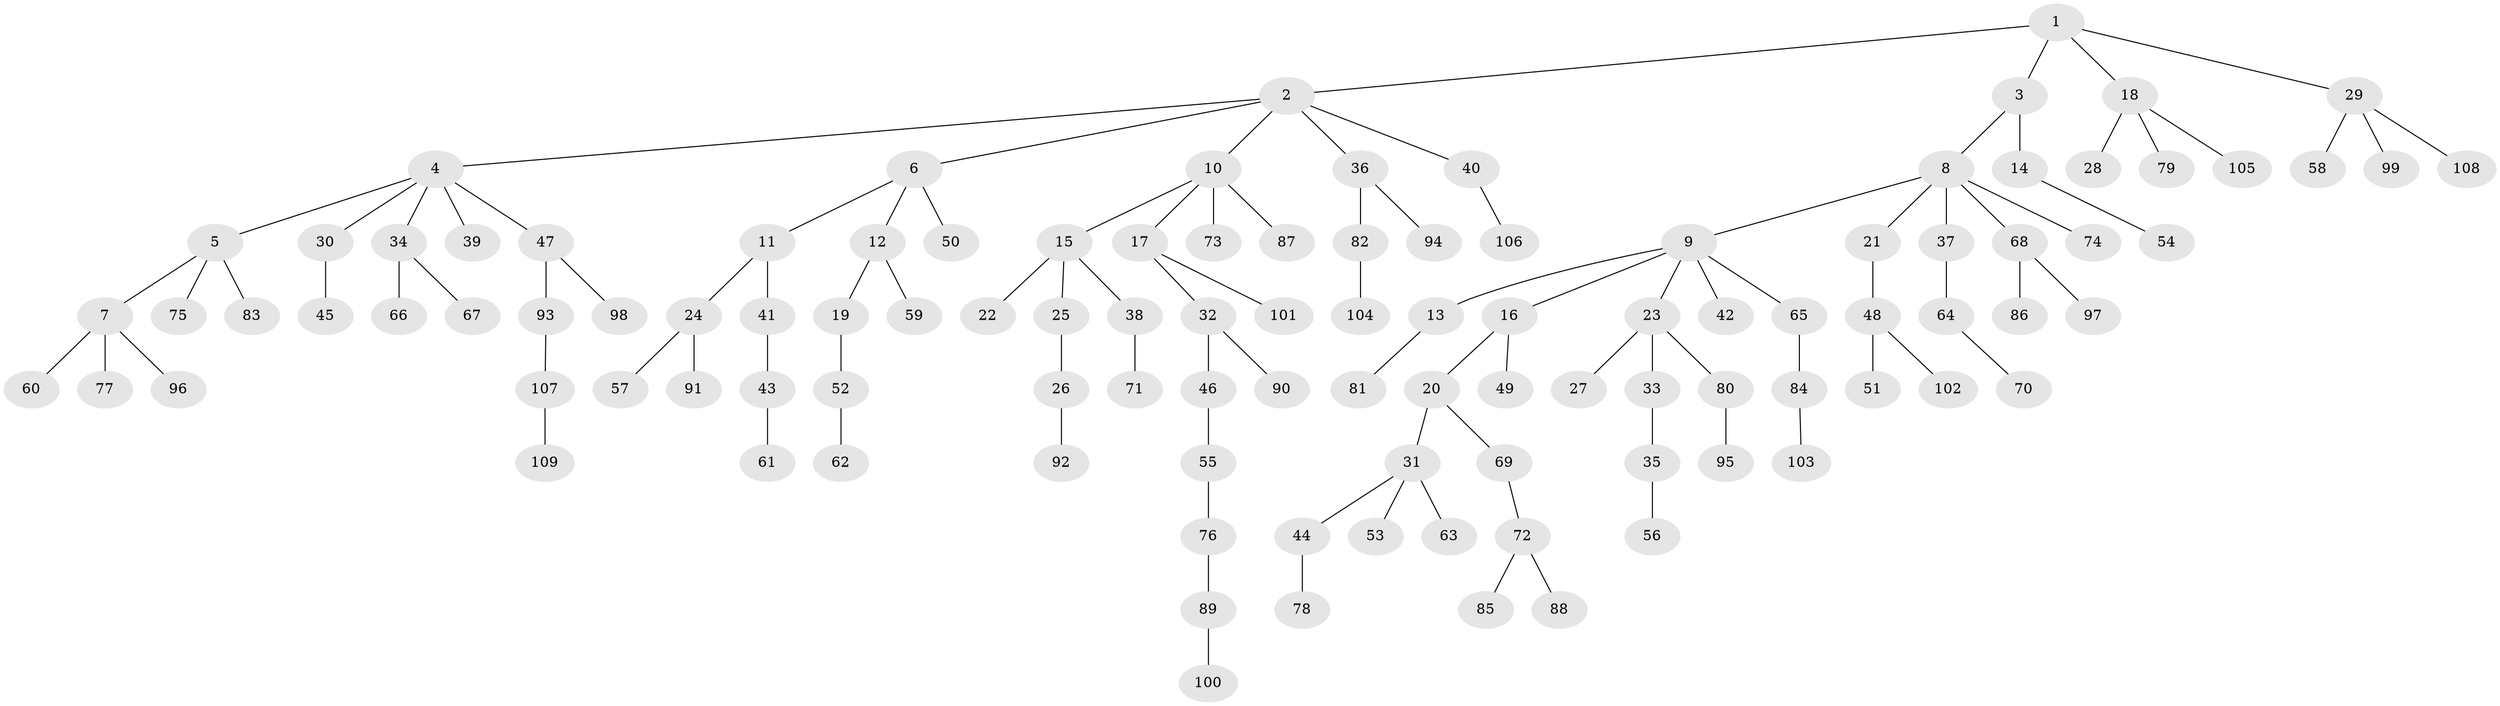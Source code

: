 // coarse degree distribution, {4: 0.06493506493506493, 6: 0.012987012987012988, 3: 0.15584415584415584, 8: 0.012987012987012988, 7: 0.025974025974025976, 2: 0.15584415584415584, 1: 0.5714285714285714}
// Generated by graph-tools (version 1.1) at 2025/42/03/06/25 10:42:02]
// undirected, 109 vertices, 108 edges
graph export_dot {
graph [start="1"]
  node [color=gray90,style=filled];
  1;
  2;
  3;
  4;
  5;
  6;
  7;
  8;
  9;
  10;
  11;
  12;
  13;
  14;
  15;
  16;
  17;
  18;
  19;
  20;
  21;
  22;
  23;
  24;
  25;
  26;
  27;
  28;
  29;
  30;
  31;
  32;
  33;
  34;
  35;
  36;
  37;
  38;
  39;
  40;
  41;
  42;
  43;
  44;
  45;
  46;
  47;
  48;
  49;
  50;
  51;
  52;
  53;
  54;
  55;
  56;
  57;
  58;
  59;
  60;
  61;
  62;
  63;
  64;
  65;
  66;
  67;
  68;
  69;
  70;
  71;
  72;
  73;
  74;
  75;
  76;
  77;
  78;
  79;
  80;
  81;
  82;
  83;
  84;
  85;
  86;
  87;
  88;
  89;
  90;
  91;
  92;
  93;
  94;
  95;
  96;
  97;
  98;
  99;
  100;
  101;
  102;
  103;
  104;
  105;
  106;
  107;
  108;
  109;
  1 -- 2;
  1 -- 3;
  1 -- 18;
  1 -- 29;
  2 -- 4;
  2 -- 6;
  2 -- 10;
  2 -- 36;
  2 -- 40;
  3 -- 8;
  3 -- 14;
  4 -- 5;
  4 -- 30;
  4 -- 34;
  4 -- 39;
  4 -- 47;
  5 -- 7;
  5 -- 75;
  5 -- 83;
  6 -- 11;
  6 -- 12;
  6 -- 50;
  7 -- 60;
  7 -- 77;
  7 -- 96;
  8 -- 9;
  8 -- 21;
  8 -- 37;
  8 -- 68;
  8 -- 74;
  9 -- 13;
  9 -- 16;
  9 -- 23;
  9 -- 42;
  9 -- 65;
  10 -- 15;
  10 -- 17;
  10 -- 73;
  10 -- 87;
  11 -- 24;
  11 -- 41;
  12 -- 19;
  12 -- 59;
  13 -- 81;
  14 -- 54;
  15 -- 22;
  15 -- 25;
  15 -- 38;
  16 -- 20;
  16 -- 49;
  17 -- 32;
  17 -- 101;
  18 -- 28;
  18 -- 79;
  18 -- 105;
  19 -- 52;
  20 -- 31;
  20 -- 69;
  21 -- 48;
  23 -- 27;
  23 -- 33;
  23 -- 80;
  24 -- 57;
  24 -- 91;
  25 -- 26;
  26 -- 92;
  29 -- 58;
  29 -- 99;
  29 -- 108;
  30 -- 45;
  31 -- 44;
  31 -- 53;
  31 -- 63;
  32 -- 46;
  32 -- 90;
  33 -- 35;
  34 -- 66;
  34 -- 67;
  35 -- 56;
  36 -- 82;
  36 -- 94;
  37 -- 64;
  38 -- 71;
  40 -- 106;
  41 -- 43;
  43 -- 61;
  44 -- 78;
  46 -- 55;
  47 -- 93;
  47 -- 98;
  48 -- 51;
  48 -- 102;
  52 -- 62;
  55 -- 76;
  64 -- 70;
  65 -- 84;
  68 -- 86;
  68 -- 97;
  69 -- 72;
  72 -- 85;
  72 -- 88;
  76 -- 89;
  80 -- 95;
  82 -- 104;
  84 -- 103;
  89 -- 100;
  93 -- 107;
  107 -- 109;
}

